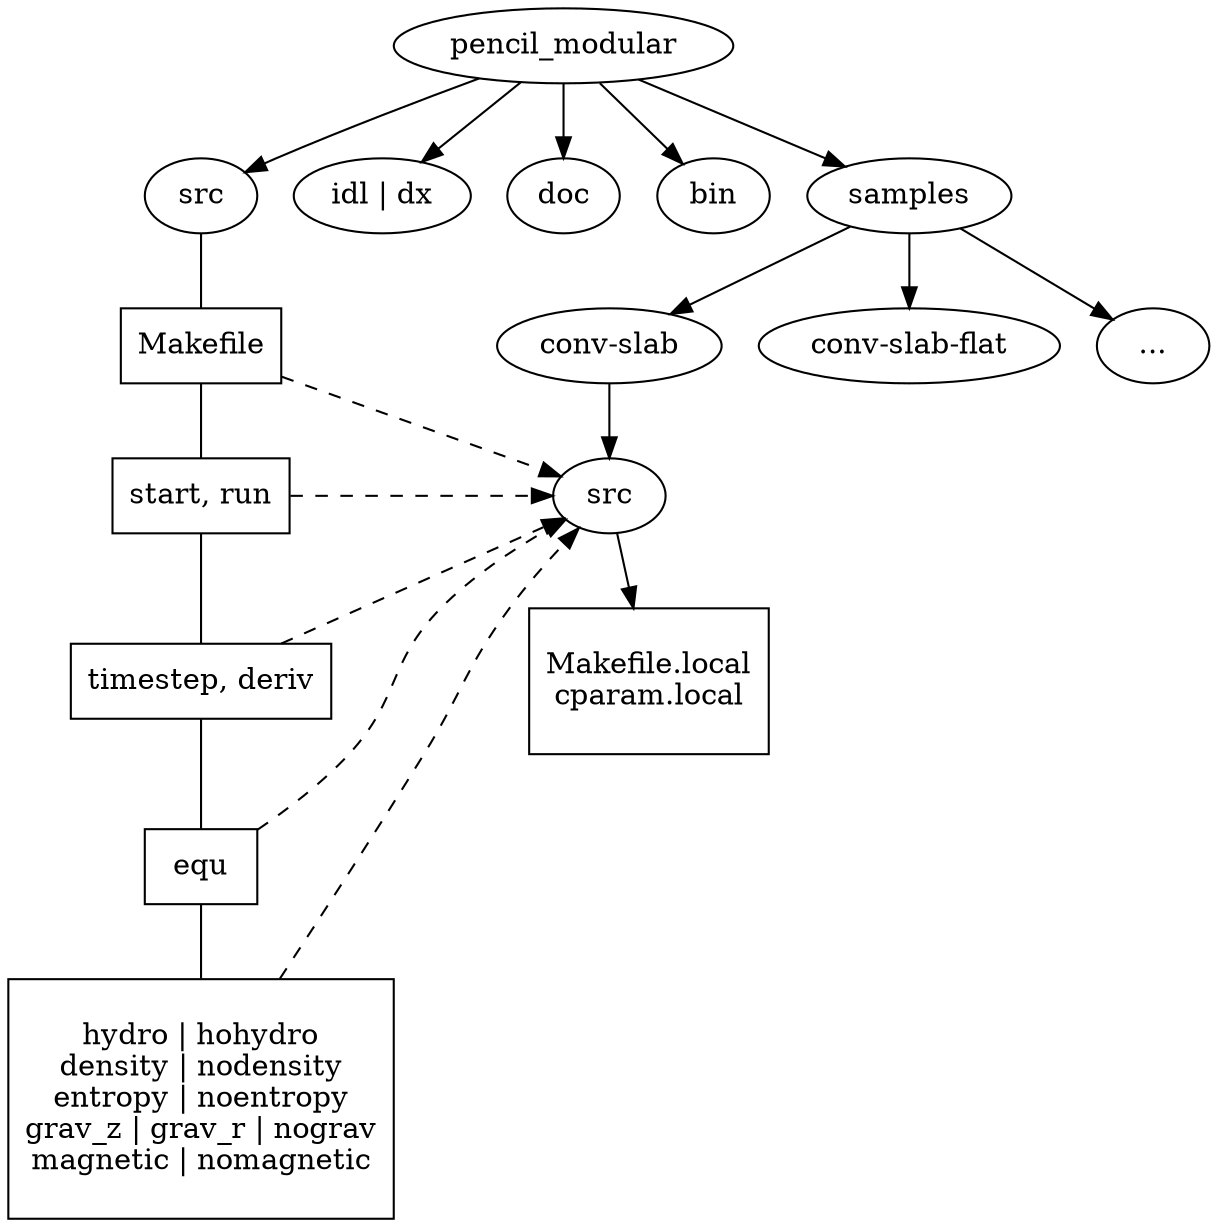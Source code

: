 /*                               -*-c-*-
   Mutual dependencies for the pencil_modular code.
   Run this through
     dot -Tps structure.dot -o struct.eps
   to obtain a PostScript graph.
   `dot' is part of AT&T's `graphviz' package.
 */

digraph G {

  /* Top directory */
  node [shape=ellipse];
  { pencil_modular }

  /* */
  node [shape=ellipse];
  { rank=same; src; idl_dx; doc; bin; samples }

  idl_dx [label="idl | dx"];

  pencil_modular -> src;
  pencil_modular -> idl_dx;
  pencil_modular -> bin;
  pencil_modular -> doc;
/*    pencil_modular -> runs; */
  pencil_modular -> samples;

/*
  runs->gravz    ->entro1;
  runs->spher    ->spher1;
  runs->rings    ->rings1;
  runs->kinematic->abc;

  gravz->vconv1;
  spher->spher2;
*/

  samples->conv_slab;
  samples->conv_slab_flat;
  samples->dot_dot_dot;
  conv_slab      [shape=ellipse, label="conv-slab"];
  conv_slab_flat [shape=ellipse, label="conv-slab-flat"];
  dot_dot_dot    [shape=ellipse, label="..."];

  /* Switch default to boxed (for files) */
  node [shape=box];
  { Makefile; startrun; scheme; equ; physics; }

  startrun [label="start, run"];
  scheme   [label="timestep, deriv"];
  physics  [label="\nhydro | hohydro\ndensity | nodensity\nentropy | noentropy\ngrav_z | grav_r | nograv\nmagnetic | nomagnetic\n\n"];

  src->Makefile->startrun->scheme->equ->physics [dir=none,weight=5];


/*    vconv1->src1[weight=5]; */
  conv_slab->src1[weight=5];
  src1 [shape=ellipse, label="src"];
  src1->src_local[weight=5];
  src_local[label="\nMakefile.local\ncparam.local\n\n"];


  /* Indicate links from src to runs/gravz/vconv1/src*/
  Makefile -> src1 [style=dashed];
  startrun -> src1 [style=dashed];
  scheme   -> src1 [style=dashed];
  equ      -> src1 [style=dashed];
  physics  -> src1 [style=dashed];

  { rank = same; startrun; src1 }
}
